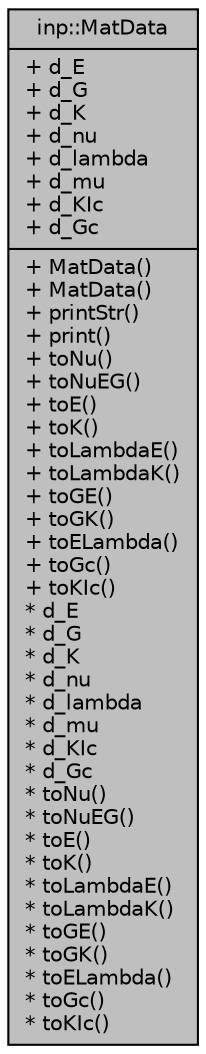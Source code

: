 digraph "inp::MatData"
{
  edge [fontname="Helvetica",fontsize="10",labelfontname="Helvetica",labelfontsize="10"];
  node [fontname="Helvetica",fontsize="10",shape=record];
  Node1 [label="{inp::MatData\n|+ d_E\l+ d_G\l+ d_K\l+ d_nu\l+ d_lambda\l+ d_mu\l+ d_KIc\l+ d_Gc\l|+ MatData()\l+ MatData()\l+ printStr()\l+ print()\l+ toNu()\l+ toNuEG()\l+ toE()\l+ toK()\l+ toLambdaE()\l+ toLambdaK()\l+ toGE()\l+ toGK()\l+ toELambda()\l+ toGc()\l+ toKIc()\l* d_E\l* d_G\l* d_K\l* d_nu\l* d_lambda\l* d_mu\l* d_KIc\l* d_Gc\l* toNu()\l* toNuEG()\l* toE()\l* toK()\l* toLambdaE()\l* toLambdaK()\l* toGE()\l* toGK()\l* toELambda()\l* toGc()\l* toKIc()\l}",height=0.2,width=0.4,color="black", fillcolor="grey75", style="filled", fontcolor="black"];
}

